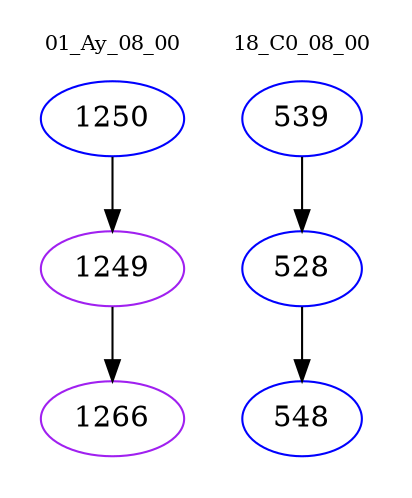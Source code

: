 digraph{
subgraph cluster_0 {
color = white
label = "01_Ay_08_00";
fontsize=10;
T0_1250 [label="1250", color="blue"]
T0_1250 -> T0_1249 [color="black"]
T0_1249 [label="1249", color="purple"]
T0_1249 -> T0_1266 [color="black"]
T0_1266 [label="1266", color="purple"]
}
subgraph cluster_1 {
color = white
label = "18_C0_08_00";
fontsize=10;
T1_539 [label="539", color="blue"]
T1_539 -> T1_528 [color="black"]
T1_528 [label="528", color="blue"]
T1_528 -> T1_548 [color="black"]
T1_548 [label="548", color="blue"]
}
}
